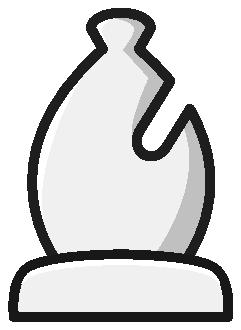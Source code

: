 % Converted from PostScript(TM) to MetaPost by pstoedit
% MetaPost backend contributed by Scott Pakin <scott+ps2ed_AT_pakin.org>
% pstoedit is Copyright (C) 1993 - 2020 Wolfgang Glunz <wglunz35_AT_pstoedit.net>

% Generate structured PostScript
prologues := 1;

% Display a given string with its *baseline* at a given location
% and with a given rotation angle
vardef showtext(expr origin)(expr angle)(expr string) =
  draw string infont defaultfont scaled defaultscale
    rotated angle shifted origin;
enddef;

color _chess_black,_chess_white;
_chess_black:=(0.941176,0.941176,0.941176);


beginfig(1);
drawoptions (withcolor _chess_black);
%linecap := butt;
pickup pencircle scaled 3.401580bp;
fill (70.867203,125.383003)..controls (64.898399,125.383003) and (60.058601,122.890999)..(60.058601,119.816002)
	--(64.359398,112.305000)..controls (18.867201,72.371101) and (48.183601,35.386700)..(48.183601,35.386700)
	--(93.554703,35.386700)..controls (93.554703,35.386700) and (113.535004,59.968800)..(95.714798,90.691399)
	--(87.242203,77.007797)..controls (85.339798,73.933601) and (81.675797,72.785202)..(79.027298,74.421898)
	..controls (76.375000,76.062500) and (75.773399,79.859398)..(77.675797,82.929703)
	--(88.691399,100.723000)..controls (85.554703,104.539001) and (81.820297,108.402000)..(77.375000,112.305000)
	--(81.675797,119.816002)..controls (81.675797,122.890999) and (76.835899,125.383003)..(70.867203,125.383003)
	--cycle;
drawoptions (withcolor 0.8*_chess_black);
pickup pencircle scaled 0.000000bp;
fill (70.867203,125.383003)..controls (68.550797,125.383003) and (66.414101,125.003998)..(64.656303,124.371002)
	..controls (76.953102,121.964996) and (78.761703,121.198997)..(71.910202,112.039001)
	--(81.113297,101.926003)..controls (70.746101,78.566399) and (76.566399,79.269501)..(76.566399,79.269501)
	..controls (76.566399,79.269501) and (78.539101,86.777298)..(88.222702,101.292999)
	..controls (85.183601,104.921997) and (81.593803,108.601997)..(77.375000,112.305000)
	--(81.671898,119.816002)..controls (81.671898,122.890999) and (76.835899,125.383003)..(70.867203,125.383003)
	--cycle;
fill (95.714798,90.691399)--(92.851601,86.410202)..controls (103.445000,62.558601) and (81.132797,35.390598)..(81.132797,35.390598)
	--(93.550797,35.390598)..controls (94.000000,35.292999) and (113.277000,60.460899)..(95.714798,90.699203)
	--cycle;
drawoptions (withcolor 1.7*_chess_black);
fill (42.929699,51.812500)..controls (42.308601,51.902302) and (33.226601,79.550797)..(59.242199,104.964996)
	..controls (52.718800,99.593803) and (39.015598,67.652298)..(42.929699,51.812500)
	--cycle;
fill (66.023399,112.832001)--(61.835899,120.183998)..controls (61.835899,120.183998) and (62.523399,122.226997)..(66.886703,123.152000)
	..controls (61.992199,119.328003) and (64.085899,118.438004)..(66.023399,112.832001)
	--cycle;
drawoptions (withcolor (0.117647,0.117647,0.117647));
pickup pencircle scaled 3.401580bp;
draw (70.867203,125.383003)..controls (64.898399,125.383003) and (60.058601,122.890999)..(60.058601,119.816002)
	--(64.359398,112.305000)..controls (18.867201,72.371101) and (48.183601,35.386700)..(48.183601,35.386700)
	--(93.554703,35.386700)..controls (93.554703,35.386700) and (113.535004,59.968800)..(95.714798,90.691399)
	--(87.242203,77.007797)..controls (85.339798,73.933601) and (81.675797,72.785202)..(79.027298,74.421898)
	..controls (76.375000,76.062500) and (75.773399,79.859398)..(77.675797,82.929703)
	--(88.691399,100.723000)..controls (85.554703,104.539001) and (81.820297,108.402000)..(77.375000,112.305000)
	--(81.675797,119.816002)..controls (81.675797,122.890999) and (76.835899,125.383003)..(70.867203,125.383003)
	--cycle;
drawoptions (withcolor _chess_black);
fill (70.867203,38.386700)..controls (70.867203,38.386700) and (44.984402,38.253899)..(37.726601,33.796902)
	..controls (32.828098,30.792999) and (31.675800,23.453100)..(32.339802,15.875000)
	--(109.390999,15.875000)..controls (110.058998,23.453100) and (108.902000,30.792999)..(104.008003,33.796902)
	..controls (96.750000,38.253899) and (70.867203,38.386700)..(70.867203,38.386700)
	--cycle;
drawoptions (withcolor 0.1*_chess_black);
pickup pencircle scaled 3.401580bp;
draw (70.867203,38.386700)..controls (70.867203,38.386700) and (44.984402,38.253899)..(37.726601,33.796902)
	..controls (32.828098,30.792999) and (31.675800,23.453100)..(32.339802,15.875000)
	--(109.390999,15.875000)..controls (110.058998,23.453100) and (108.902000,30.792999)..(104.008003,33.796902)
	..controls (96.750000,38.253899) and (70.867203,38.386700)..(70.867203,38.386700)
	--cycle;
drawoptions (withcolor 1.7*_chess_black);
pickup pencircle scaled 0.000000bp;
fill (70.867203,36.433601)..controls (70.867203,36.433601) and (46.171902,36.824200)..(37.917999,31.710899)
	..controls (36.867199,31.062500) and (35.933601,29.335899)..(35.214802,27.769501)
	..controls (35.953098,28.710899) and (36.636700,29.507799)..(37.726601,30.175800)
	..controls (44.984402,34.628899) and (70.867203,34.765598)..(70.867203,34.765598)
	..controls (70.867203,34.765598) and (96.750000,34.628899)..(104.008003,30.175800)
	..controls (105.116997,29.500000) and (105.688004,28.671900)..(106.433998,27.710899)
	..controls (106.508003,27.925800) and (105.277000,30.996099)..(103.191002,32.234402)
	..controls (95.382797,36.464802) and (70.867203,36.433601)..(70.867203,36.433601)
	--cycle;
endfig;
end
